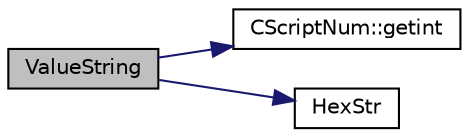 digraph "ValueString"
{
  edge [fontname="Helvetica",fontsize="10",labelfontname="Helvetica",labelfontsize="10"];
  node [fontname="Helvetica",fontsize="10",shape=record];
  rankdir="LR";
  Node3859 [label="ValueString",height=0.2,width=0.4,color="black", fillcolor="grey75", style="filled", fontcolor="black"];
  Node3859 -> Node3860 [color="midnightblue",fontsize="10",style="solid",fontname="Helvetica"];
  Node3860 [label="CScriptNum::getint",height=0.2,width=0.4,color="black", fillcolor="white", style="filled",URL="$d8/d95/class_c_script_num.html#ae205465ff5e3cfef3f2f6d29d3ee250d"];
  Node3859 -> Node3861 [color="midnightblue",fontsize="10",style="solid",fontname="Helvetica"];
  Node3861 [label="HexStr",height=0.2,width=0.4,color="black", fillcolor="white", style="filled",URL="$d8/d3c/util_8h.html#ace13a819ca4e98c22847d26b3b357e75"];
}
